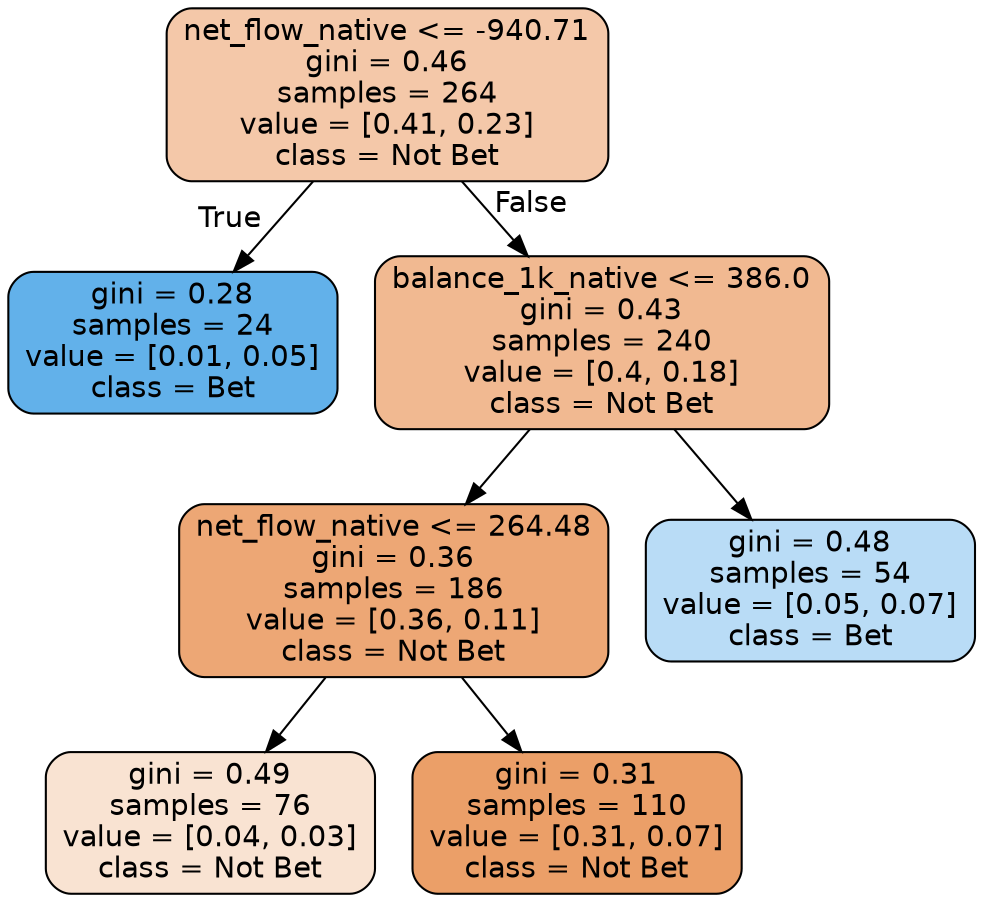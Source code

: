 digraph Tree {
node [shape=box, style="filled, rounded", color="black", fontname="helvetica"] ;
edge [fontname="helvetica"] ;
0 [label="net_flow_native <= -940.71\ngini = 0.46\nsamples = 264\nvalue = [0.41, 0.23]\nclass = Not Bet", fillcolor="#f4c8a9"] ;
1 [label="gini = 0.28\nsamples = 24\nvalue = [0.01, 0.05]\nclass = Bet", fillcolor="#62b1ea"] ;
0 -> 1 [labeldistance=2.5, labelangle=45, headlabel="True"] ;
2 [label="balance_1k_native <= 386.0\ngini = 0.43\nsamples = 240\nvalue = [0.4, 0.18]\nclass = Not Bet", fillcolor="#f1b991"] ;
0 -> 2 [labeldistance=2.5, labelangle=-45, headlabel="False"] ;
3 [label="net_flow_native <= 264.48\ngini = 0.36\nsamples = 186\nvalue = [0.36, 0.11]\nclass = Not Bet", fillcolor="#eda775"] ;
2 -> 3 ;
4 [label="gini = 0.49\nsamples = 76\nvalue = [0.04, 0.03]\nclass = Not Bet", fillcolor="#f9e3d2"] ;
3 -> 4 ;
5 [label="gini = 0.31\nsamples = 110\nvalue = [0.31, 0.07]\nclass = Not Bet", fillcolor="#eb9f68"] ;
3 -> 5 ;
6 [label="gini = 0.48\nsamples = 54\nvalue = [0.05, 0.07]\nclass = Bet", fillcolor="#b9dcf6"] ;
2 -> 6 ;
}